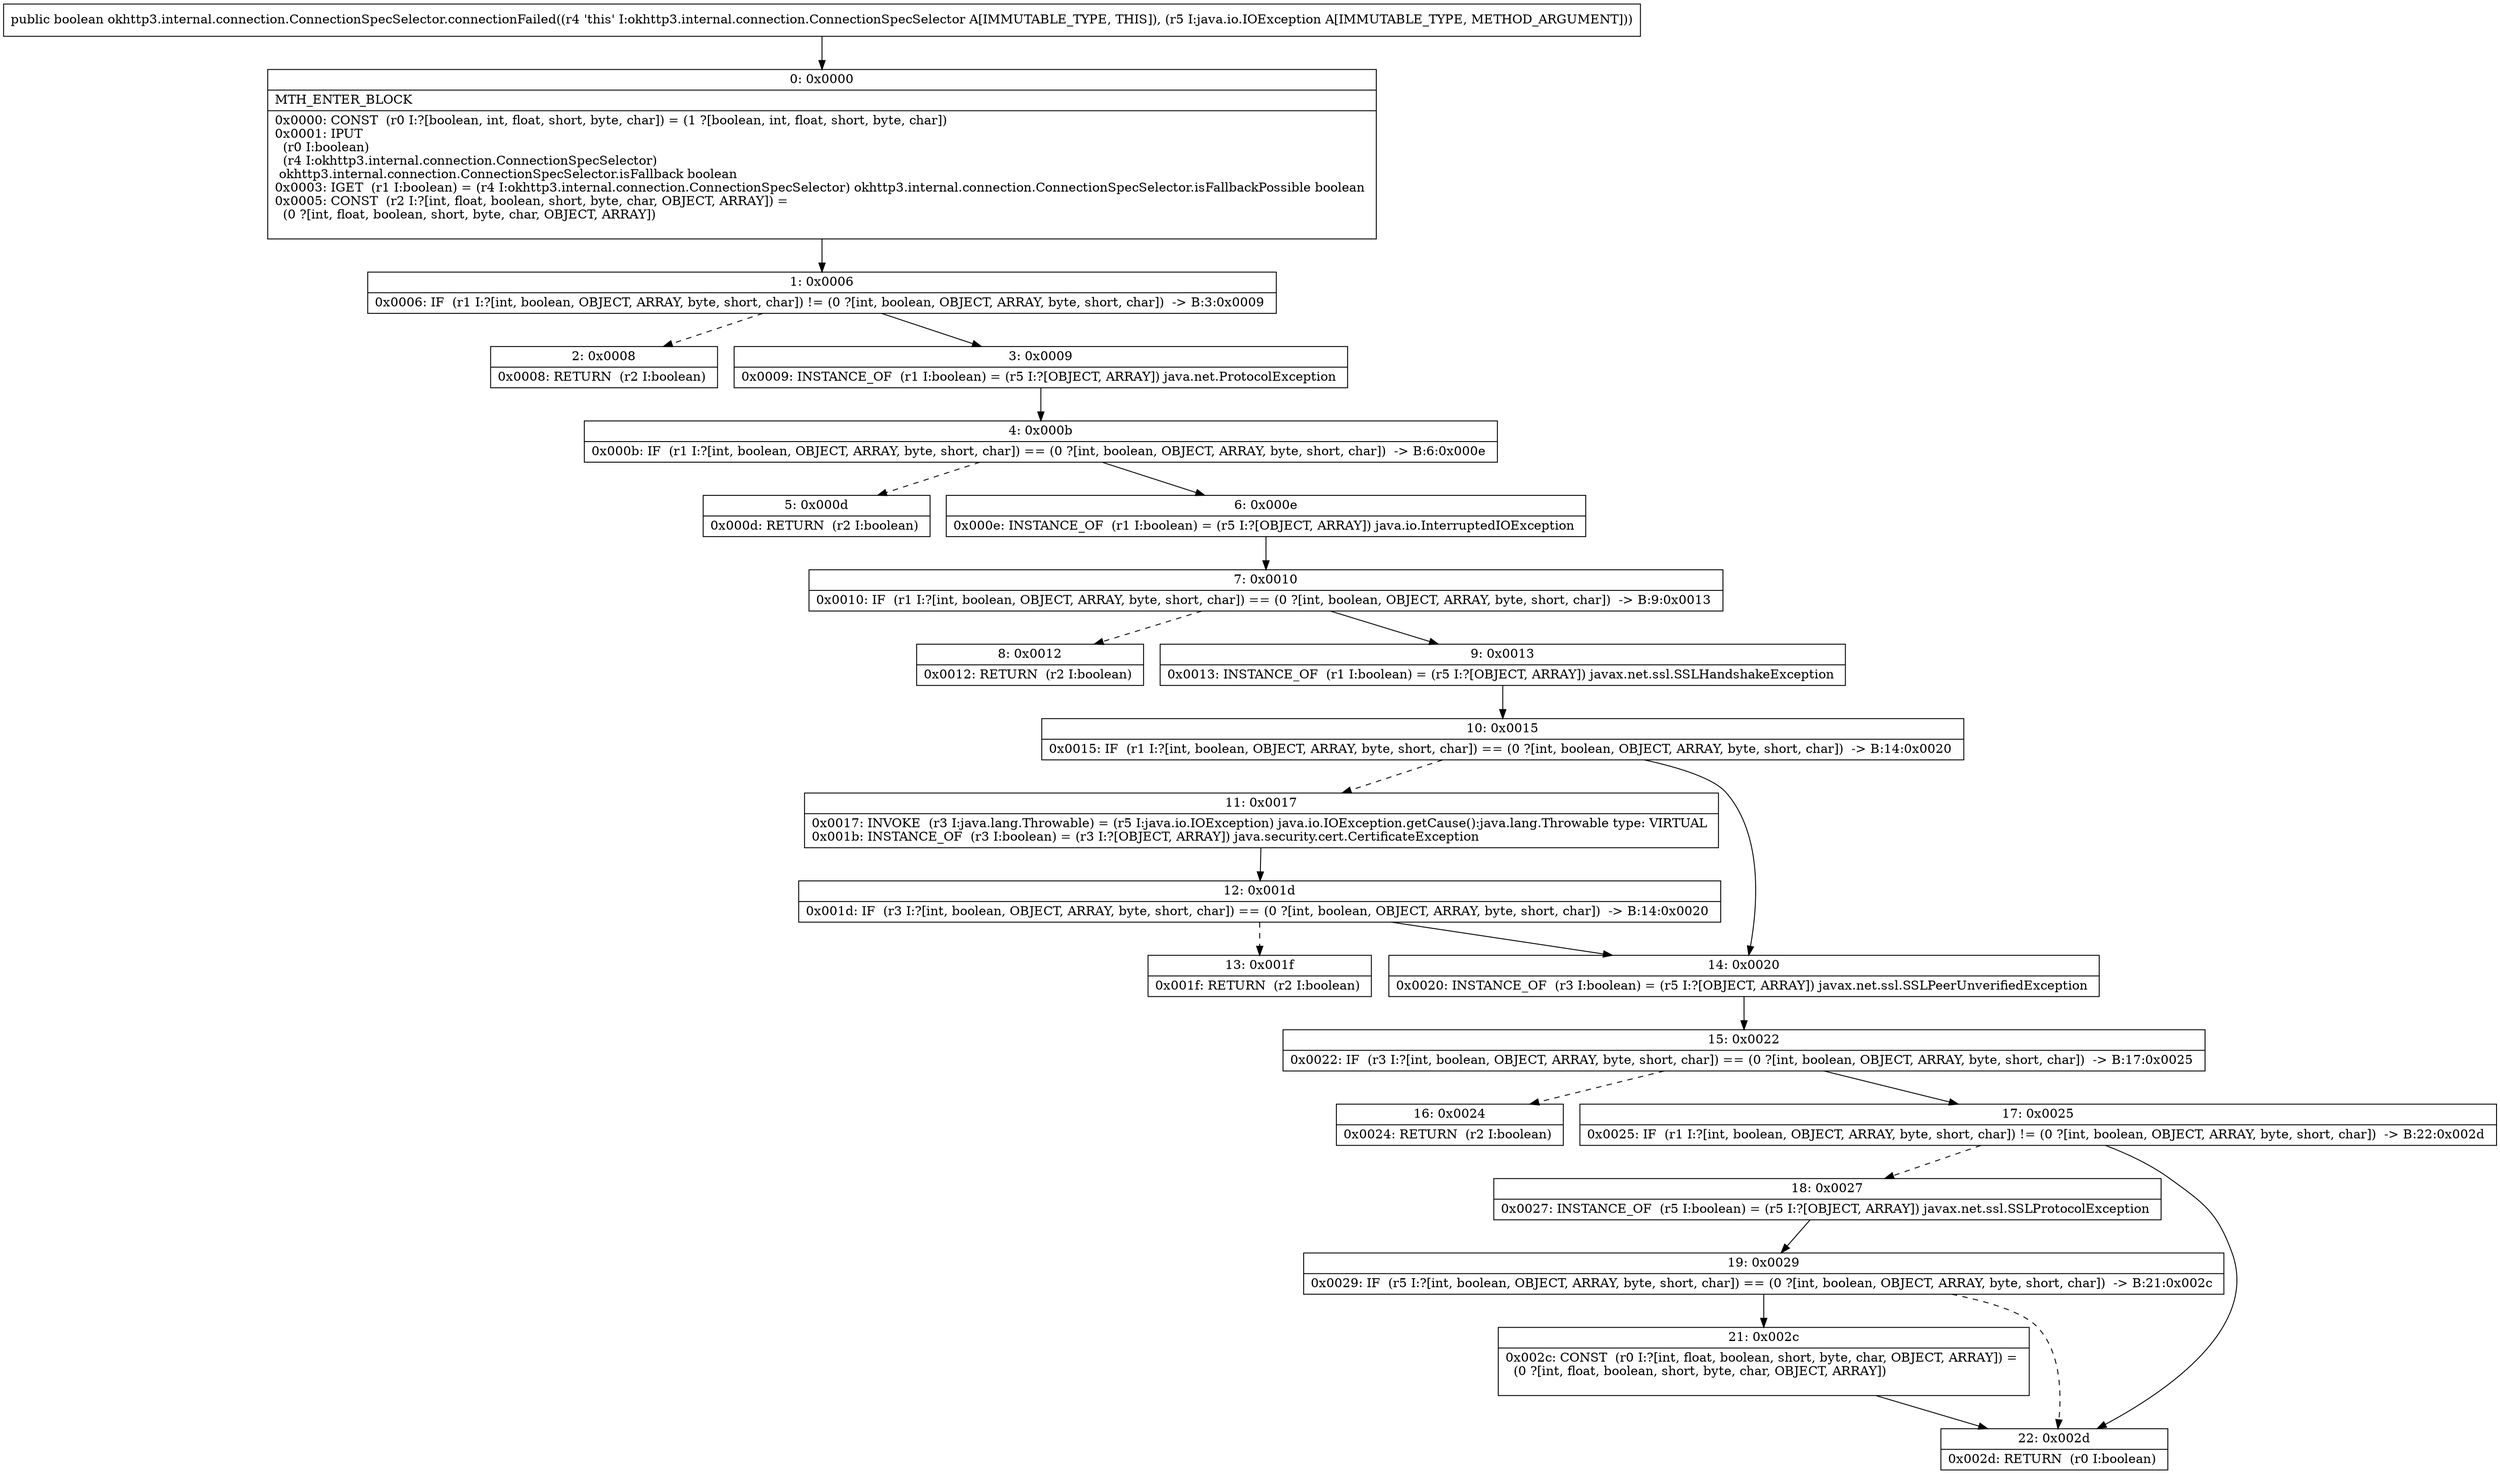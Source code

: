 digraph "CFG forokhttp3.internal.connection.ConnectionSpecSelector.connectionFailed(Ljava\/io\/IOException;)Z" {
Node_0 [shape=record,label="{0\:\ 0x0000|MTH_ENTER_BLOCK\l|0x0000: CONST  (r0 I:?[boolean, int, float, short, byte, char]) = (1 ?[boolean, int, float, short, byte, char]) \l0x0001: IPUT  \l  (r0 I:boolean)\l  (r4 I:okhttp3.internal.connection.ConnectionSpecSelector)\l okhttp3.internal.connection.ConnectionSpecSelector.isFallback boolean \l0x0003: IGET  (r1 I:boolean) = (r4 I:okhttp3.internal.connection.ConnectionSpecSelector) okhttp3.internal.connection.ConnectionSpecSelector.isFallbackPossible boolean \l0x0005: CONST  (r2 I:?[int, float, boolean, short, byte, char, OBJECT, ARRAY]) = \l  (0 ?[int, float, boolean, short, byte, char, OBJECT, ARRAY])\l \l}"];
Node_1 [shape=record,label="{1\:\ 0x0006|0x0006: IF  (r1 I:?[int, boolean, OBJECT, ARRAY, byte, short, char]) != (0 ?[int, boolean, OBJECT, ARRAY, byte, short, char])  \-\> B:3:0x0009 \l}"];
Node_2 [shape=record,label="{2\:\ 0x0008|0x0008: RETURN  (r2 I:boolean) \l}"];
Node_3 [shape=record,label="{3\:\ 0x0009|0x0009: INSTANCE_OF  (r1 I:boolean) = (r5 I:?[OBJECT, ARRAY]) java.net.ProtocolException \l}"];
Node_4 [shape=record,label="{4\:\ 0x000b|0x000b: IF  (r1 I:?[int, boolean, OBJECT, ARRAY, byte, short, char]) == (0 ?[int, boolean, OBJECT, ARRAY, byte, short, char])  \-\> B:6:0x000e \l}"];
Node_5 [shape=record,label="{5\:\ 0x000d|0x000d: RETURN  (r2 I:boolean) \l}"];
Node_6 [shape=record,label="{6\:\ 0x000e|0x000e: INSTANCE_OF  (r1 I:boolean) = (r5 I:?[OBJECT, ARRAY]) java.io.InterruptedIOException \l}"];
Node_7 [shape=record,label="{7\:\ 0x0010|0x0010: IF  (r1 I:?[int, boolean, OBJECT, ARRAY, byte, short, char]) == (0 ?[int, boolean, OBJECT, ARRAY, byte, short, char])  \-\> B:9:0x0013 \l}"];
Node_8 [shape=record,label="{8\:\ 0x0012|0x0012: RETURN  (r2 I:boolean) \l}"];
Node_9 [shape=record,label="{9\:\ 0x0013|0x0013: INSTANCE_OF  (r1 I:boolean) = (r5 I:?[OBJECT, ARRAY]) javax.net.ssl.SSLHandshakeException \l}"];
Node_10 [shape=record,label="{10\:\ 0x0015|0x0015: IF  (r1 I:?[int, boolean, OBJECT, ARRAY, byte, short, char]) == (0 ?[int, boolean, OBJECT, ARRAY, byte, short, char])  \-\> B:14:0x0020 \l}"];
Node_11 [shape=record,label="{11\:\ 0x0017|0x0017: INVOKE  (r3 I:java.lang.Throwable) = (r5 I:java.io.IOException) java.io.IOException.getCause():java.lang.Throwable type: VIRTUAL \l0x001b: INSTANCE_OF  (r3 I:boolean) = (r3 I:?[OBJECT, ARRAY]) java.security.cert.CertificateException \l}"];
Node_12 [shape=record,label="{12\:\ 0x001d|0x001d: IF  (r3 I:?[int, boolean, OBJECT, ARRAY, byte, short, char]) == (0 ?[int, boolean, OBJECT, ARRAY, byte, short, char])  \-\> B:14:0x0020 \l}"];
Node_13 [shape=record,label="{13\:\ 0x001f|0x001f: RETURN  (r2 I:boolean) \l}"];
Node_14 [shape=record,label="{14\:\ 0x0020|0x0020: INSTANCE_OF  (r3 I:boolean) = (r5 I:?[OBJECT, ARRAY]) javax.net.ssl.SSLPeerUnverifiedException \l}"];
Node_15 [shape=record,label="{15\:\ 0x0022|0x0022: IF  (r3 I:?[int, boolean, OBJECT, ARRAY, byte, short, char]) == (0 ?[int, boolean, OBJECT, ARRAY, byte, short, char])  \-\> B:17:0x0025 \l}"];
Node_16 [shape=record,label="{16\:\ 0x0024|0x0024: RETURN  (r2 I:boolean) \l}"];
Node_17 [shape=record,label="{17\:\ 0x0025|0x0025: IF  (r1 I:?[int, boolean, OBJECT, ARRAY, byte, short, char]) != (0 ?[int, boolean, OBJECT, ARRAY, byte, short, char])  \-\> B:22:0x002d \l}"];
Node_18 [shape=record,label="{18\:\ 0x0027|0x0027: INSTANCE_OF  (r5 I:boolean) = (r5 I:?[OBJECT, ARRAY]) javax.net.ssl.SSLProtocolException \l}"];
Node_19 [shape=record,label="{19\:\ 0x0029|0x0029: IF  (r5 I:?[int, boolean, OBJECT, ARRAY, byte, short, char]) == (0 ?[int, boolean, OBJECT, ARRAY, byte, short, char])  \-\> B:21:0x002c \l}"];
Node_21 [shape=record,label="{21\:\ 0x002c|0x002c: CONST  (r0 I:?[int, float, boolean, short, byte, char, OBJECT, ARRAY]) = \l  (0 ?[int, float, boolean, short, byte, char, OBJECT, ARRAY])\l \l}"];
Node_22 [shape=record,label="{22\:\ 0x002d|0x002d: RETURN  (r0 I:boolean) \l}"];
MethodNode[shape=record,label="{public boolean okhttp3.internal.connection.ConnectionSpecSelector.connectionFailed((r4 'this' I:okhttp3.internal.connection.ConnectionSpecSelector A[IMMUTABLE_TYPE, THIS]), (r5 I:java.io.IOException A[IMMUTABLE_TYPE, METHOD_ARGUMENT])) }"];
MethodNode -> Node_0;
Node_0 -> Node_1;
Node_1 -> Node_2[style=dashed];
Node_1 -> Node_3;
Node_3 -> Node_4;
Node_4 -> Node_5[style=dashed];
Node_4 -> Node_6;
Node_6 -> Node_7;
Node_7 -> Node_8[style=dashed];
Node_7 -> Node_9;
Node_9 -> Node_10;
Node_10 -> Node_11[style=dashed];
Node_10 -> Node_14;
Node_11 -> Node_12;
Node_12 -> Node_13[style=dashed];
Node_12 -> Node_14;
Node_14 -> Node_15;
Node_15 -> Node_16[style=dashed];
Node_15 -> Node_17;
Node_17 -> Node_18[style=dashed];
Node_17 -> Node_22;
Node_18 -> Node_19;
Node_19 -> Node_21;
Node_19 -> Node_22[style=dashed];
Node_21 -> Node_22;
}

